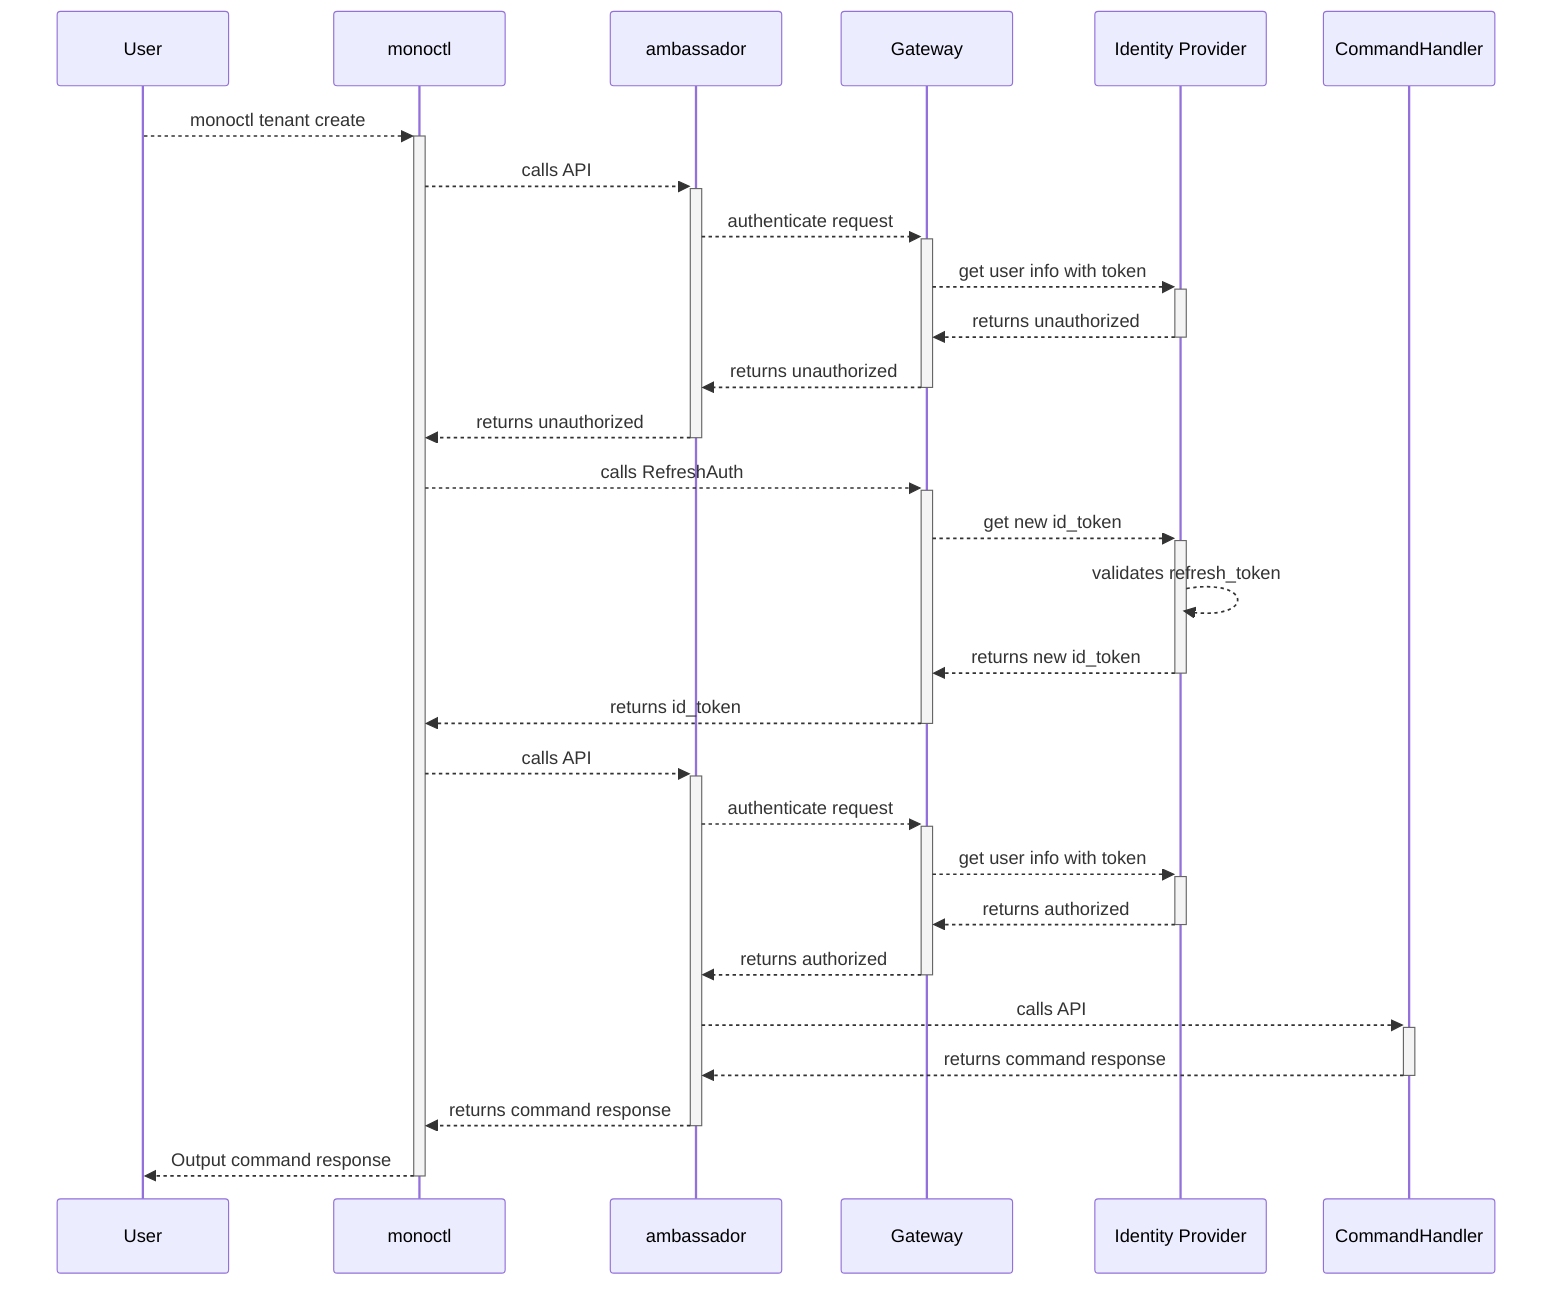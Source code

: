 sequenceDiagram
    participant U as User
    participant M as monoctl
    participant A as ambassador
    participant G as Gateway
    participant I as Identity Provider
    participant C as CommandHandler
    U-->>+M: monoctl tenant create
    M-->>+A: calls API
    A-->>+G: authenticate request
    G-->>+I: get user info with token
    I-->>-G: returns unauthorized
    G-->>-A: returns unauthorized
    A-->>-M: returns unauthorized
    M-->>+G: calls RefreshAuth
    G-->>+I: get new id_token
    I-->>I: validates refresh_token
    I-->>-G: returns new id_token
    G-->>-M: returns id_token
    M-->>+A: calls API
    A-->>+G: authenticate request
    G-->>+I: get user info with token
    I-->>-G: returns authorized
    G-->>-A: returns authorized
    A-->>+C: calls API
    C-->>-A: returns command response
    A-->>-M: returns command response
    M-->>-U: Output command response